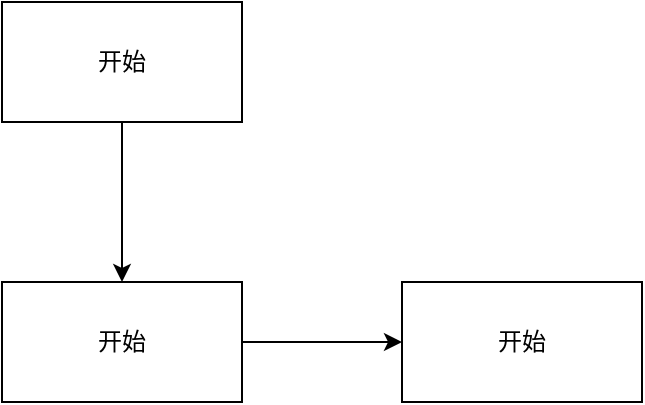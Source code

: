 <mxfile version="13.0.9">
    <diagram id="6hGFLwfOUW9BJ-s0fimq" name="Page-1">
        <mxGraphModel dx="1101" dy="696" grid="1" gridSize="10" guides="1" tooltips="1" connect="1" arrows="1" fold="1" page="1" pageScale="1" pageWidth="827" pageHeight="1169" math="0" shadow="0">
            <root>
                <mxCell id="0"/>
                <mxCell id="1" parent="0"/>
                <mxCell id="4" value="" style="edgeStyle=orthogonalEdgeStyle;rounded=0;orthogonalLoop=1;jettySize=auto;html=1;" edge="1" parent="1" source="2" target="3">
                    <mxGeometry relative="1" as="geometry"/>
                </mxCell>
                <mxCell id="2" value="开始" style="rounded=0;whiteSpace=wrap;html=1;" vertex="1" parent="1">
                    <mxGeometry x="210" y="90" width="120" height="60" as="geometry"/>
                </mxCell>
                <mxCell id="6" value="" style="edgeStyle=orthogonalEdgeStyle;rounded=0;orthogonalLoop=1;jettySize=auto;html=1;" edge="1" parent="1" source="3" target="5">
                    <mxGeometry relative="1" as="geometry"/>
                </mxCell>
                <mxCell id="3" value="开始" style="rounded=0;whiteSpace=wrap;html=1;" vertex="1" parent="1">
                    <mxGeometry x="210" y="230" width="120" height="60" as="geometry"/>
                </mxCell>
                <mxCell id="5" value="开始" style="rounded=0;whiteSpace=wrap;html=1;" vertex="1" parent="1">
                    <mxGeometry x="410" y="230" width="120" height="60" as="geometry"/>
                </mxCell>
            </root>
        </mxGraphModel>
    </diagram>
</mxfile>